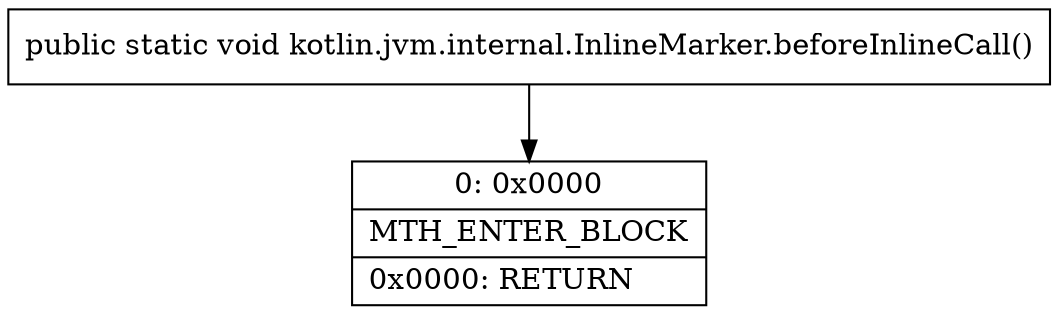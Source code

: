 digraph "CFG forkotlin.jvm.internal.InlineMarker.beforeInlineCall()V" {
Node_0 [shape=record,label="{0\:\ 0x0000|MTH_ENTER_BLOCK\l|0x0000: RETURN   \l}"];
MethodNode[shape=record,label="{public static void kotlin.jvm.internal.InlineMarker.beforeInlineCall() }"];
MethodNode -> Node_0;
}

